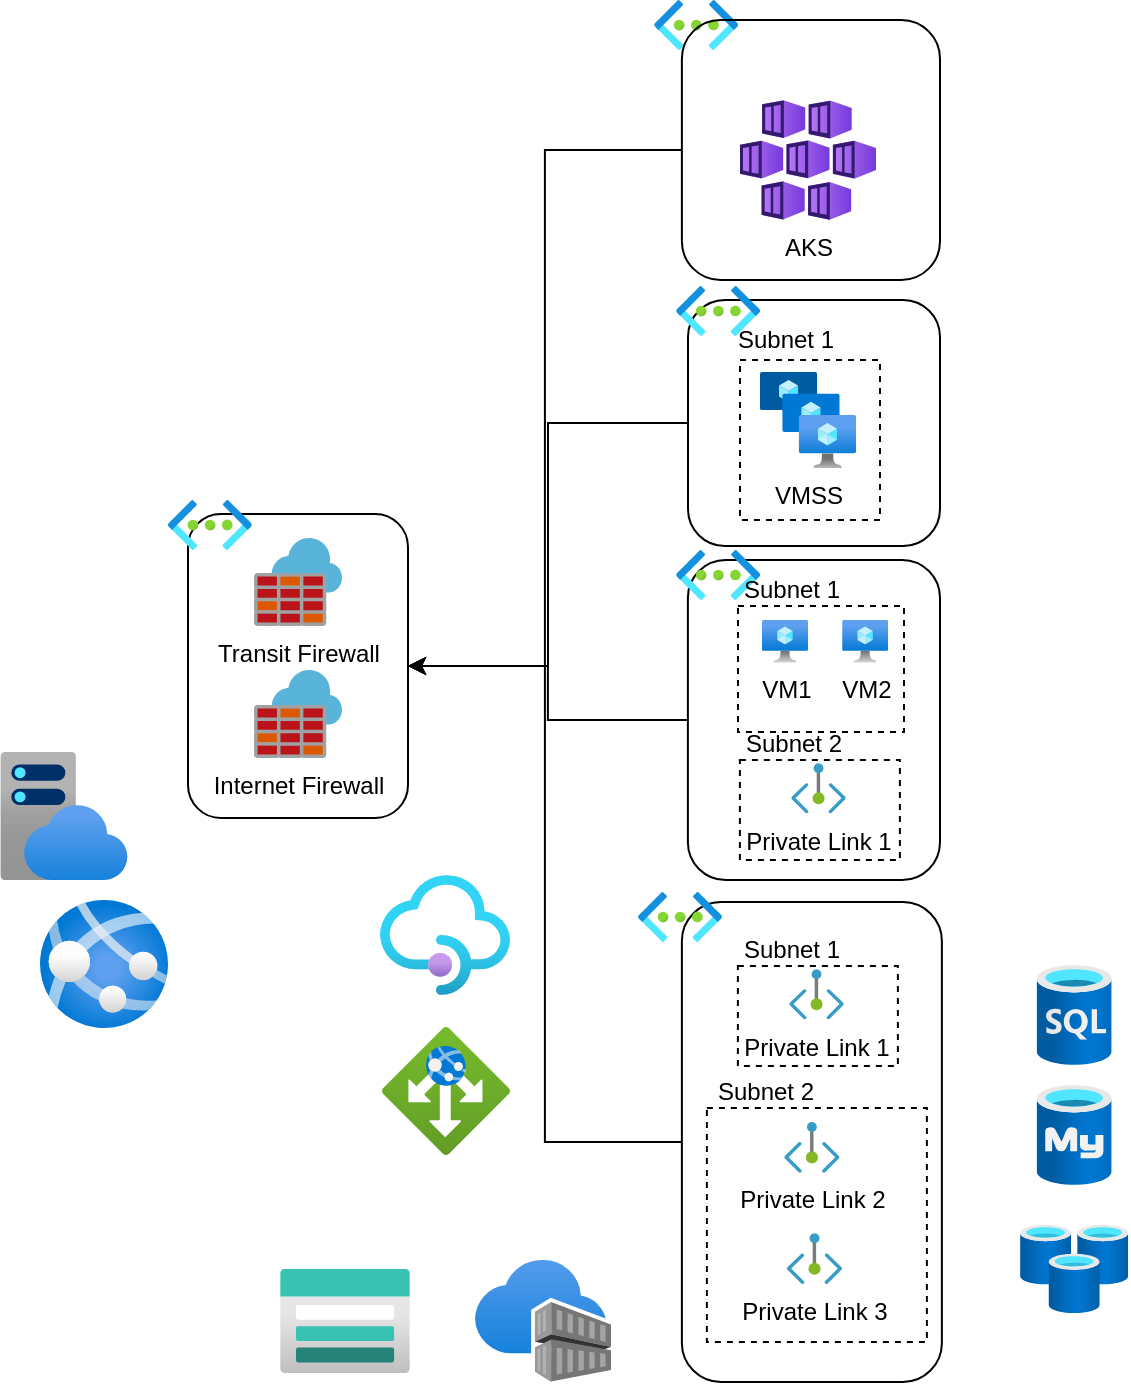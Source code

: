 <mxfile version="16.5.2" type="github">
  <diagram id="zXsXThZZyu9yoPpynTwS" name="Hub and Spoke Networking">
    <mxGraphModel dx="1221" dy="644" grid="1" gridSize="10" guides="1" tooltips="1" connect="1" arrows="1" fold="1" page="1" pageScale="1" pageWidth="850" pageHeight="1100" math="0" shadow="0">
      <root>
        <mxCell id="0" />
        <mxCell id="1" parent="0" />
        <mxCell id="d8l-57L3On1L-Efx7_bV-25" value="" style="rounded=1;whiteSpace=wrap;html=1;fillColor=none;" vertex="1" parent="1">
          <mxGeometry x="284" y="407" width="110" height="152" as="geometry" />
        </mxCell>
        <mxCell id="d8l-57L3On1L-Efx7_bV-1" value="VMSS" style="aspect=fixed;html=1;points=[];align=center;image;fontSize=12;image=img/lib/azure2/compute/VM_Scale_Sets.svg;" vertex="1" parent="1">
          <mxGeometry x="570" y="336" width="48" height="48" as="geometry" />
        </mxCell>
        <mxCell id="d8l-57L3On1L-Efx7_bV-6" value="AKS" style="aspect=fixed;html=1;points=[];align=center;image;fontSize=12;image=img/lib/azure2/compute/Kubernetes_Services.svg;" vertex="1" parent="1">
          <mxGeometry x="560" y="200" width="68" height="60" as="geometry" />
        </mxCell>
        <mxCell id="d8l-57L3On1L-Efx7_bV-7" value="" style="aspect=fixed;html=1;points=[];align=center;image;fontSize=12;image=img/lib/azure2/containers/Container_Registries.svg;" vertex="1" parent="1">
          <mxGeometry x="427.5" y="780" width="68" height="61" as="geometry" />
        </mxCell>
        <mxCell id="d8l-57L3On1L-Efx7_bV-8" value="" style="aspect=fixed;html=1;points=[];align=center;image;fontSize=12;image=img/lib/azure2/app_services/App_Services.svg;" vertex="1" parent="1">
          <mxGeometry x="210" y="600" width="64" height="64" as="geometry" />
        </mxCell>
        <mxCell id="d8l-57L3On1L-Efx7_bV-9" value="" style="aspect=fixed;html=1;points=[];align=center;image;fontSize=12;image=img/lib/azure2/app_services/API_Management_Services.svg;" vertex="1" parent="1">
          <mxGeometry x="380" y="587.5" width="65" height="60" as="geometry" />
        </mxCell>
        <mxCell id="d8l-57L3On1L-Efx7_bV-10" value="" style="aspect=fixed;html=1;points=[];align=center;image;fontSize=12;image=img/lib/azure2/app_services/App_Service_Plans.svg;" vertex="1" parent="1">
          <mxGeometry x="190" y="526" width="64" height="64" as="geometry" />
        </mxCell>
        <mxCell id="d8l-57L3On1L-Efx7_bV-11" value="" style="aspect=fixed;html=1;points=[];align=center;image;fontSize=12;image=img/lib/azure2/databases/Azure_Database_MySQL_Server.svg;" vertex="1" parent="1">
          <mxGeometry x="708.33" y="692.5" width="37.5" height="50" as="geometry" />
        </mxCell>
        <mxCell id="d8l-57L3On1L-Efx7_bV-12" value="" style="aspect=fixed;html=1;points=[];align=center;image;fontSize=12;image=img/lib/azure2/databases/Cache_Redis.svg;" vertex="1" parent="1">
          <mxGeometry x="700" y="762.5" width="54.15" height="44" as="geometry" />
        </mxCell>
        <mxCell id="d8l-57L3On1L-Efx7_bV-13" value="" style="aspect=fixed;html=1;points=[];align=center;image;fontSize=12;image=img/lib/azure2/databases/SQL_Database.svg;" vertex="1" parent="1">
          <mxGeometry x="708.33" y="632.5" width="37.5" height="50" as="geometry" />
        </mxCell>
        <mxCell id="d8l-57L3On1L-Efx7_bV-17" value="" style="aspect=fixed;html=1;points=[];align=center;image;fontSize=12;image=img/lib/azure2/networking/Application_Gateways.svg;" vertex="1" parent="1">
          <mxGeometry x="381" y="663.5" width="64" height="64" as="geometry" />
        </mxCell>
        <mxCell id="d8l-57L3On1L-Efx7_bV-19" value="" style="aspect=fixed;html=1;points=[];align=center;image;fontSize=12;image=img/lib/azure2/storage/Storage_Accounts.svg;" vertex="1" parent="1">
          <mxGeometry x="330" y="784.5" width="65" height="52" as="geometry" />
        </mxCell>
        <mxCell id="d8l-57L3On1L-Efx7_bV-20" value="Internet Firewall" style="sketch=0;aspect=fixed;html=1;points=[];align=center;image;fontSize=12;image=img/lib/mscae/Azure_Firewall.svg;" vertex="1" parent="1">
          <mxGeometry x="317" y="485" width="44" height="44" as="geometry" />
        </mxCell>
        <mxCell id="d8l-57L3On1L-Efx7_bV-64" style="edgeStyle=orthogonalEdgeStyle;rounded=0;orthogonalLoop=1;jettySize=auto;html=1;exitX=0;exitY=0.5;exitDx=0;exitDy=0;entryX=1;entryY=0.5;entryDx=0;entryDy=0;" edge="1" parent="1" source="d8l-57L3On1L-Efx7_bV-22" target="d8l-57L3On1L-Efx7_bV-25">
          <mxGeometry relative="1" as="geometry" />
        </mxCell>
        <mxCell id="d8l-57L3On1L-Efx7_bV-22" value="" style="rounded=1;whiteSpace=wrap;html=1;fillColor=none;" vertex="1" parent="1">
          <mxGeometry x="534" y="300" width="126" height="123" as="geometry" />
        </mxCell>
        <mxCell id="d8l-57L3On1L-Efx7_bV-63" style="edgeStyle=orthogonalEdgeStyle;rounded=0;orthogonalLoop=1;jettySize=auto;html=1;exitX=0;exitY=0.5;exitDx=0;exitDy=0;entryX=1;entryY=0.5;entryDx=0;entryDy=0;" edge="1" parent="1" source="d8l-57L3On1L-Efx7_bV-23" target="d8l-57L3On1L-Efx7_bV-25">
          <mxGeometry relative="1" as="geometry" />
        </mxCell>
        <mxCell id="d8l-57L3On1L-Efx7_bV-23" value="" style="rounded=1;whiteSpace=wrap;html=1;fillColor=none;" vertex="1" parent="1">
          <mxGeometry x="533.94" y="430" width="126.06" height="160" as="geometry" />
        </mxCell>
        <mxCell id="d8l-57L3On1L-Efx7_bV-26" value="Transit Firewall" style="sketch=0;aspect=fixed;html=1;points=[];align=center;image;fontSize=12;image=img/lib/mscae/Azure_Firewall.svg;" vertex="1" parent="1">
          <mxGeometry x="317" y="419" width="44" height="44" as="geometry" />
        </mxCell>
        <mxCell id="d8l-57L3On1L-Efx7_bV-62" style="edgeStyle=orthogonalEdgeStyle;rounded=0;orthogonalLoop=1;jettySize=auto;html=1;exitX=0;exitY=0.5;exitDx=0;exitDy=0;entryX=1;entryY=0.5;entryDx=0;entryDy=0;" edge="1" parent="1" source="d8l-57L3On1L-Efx7_bV-27" target="d8l-57L3On1L-Efx7_bV-25">
          <mxGeometry relative="1" as="geometry" />
        </mxCell>
        <mxCell id="d8l-57L3On1L-Efx7_bV-27" value="" style="rounded=1;whiteSpace=wrap;html=1;fillColor=none;" vertex="1" parent="1">
          <mxGeometry x="530.94" y="601" width="130" height="240" as="geometry" />
        </mxCell>
        <mxCell id="d8l-57L3On1L-Efx7_bV-32" value="" style="aspect=fixed;html=1;points=[];align=center;image;fontSize=12;image=img/lib/azure2/networking/Virtual_Networks.svg;fillColor=none;" vertex="1" parent="1">
          <mxGeometry x="274" y="400" width="41.88" height="25" as="geometry" />
        </mxCell>
        <mxCell id="d8l-57L3On1L-Efx7_bV-33" value="" style="aspect=fixed;html=1;points=[];align=center;image;fontSize=12;image=img/lib/azure2/networking/Virtual_Networks.svg;fillColor=none;" vertex="1" parent="1">
          <mxGeometry x="517.12" y="150" width="41.88" height="25" as="geometry" />
        </mxCell>
        <mxCell id="d8l-57L3On1L-Efx7_bV-34" value="" style="aspect=fixed;html=1;points=[];align=center;image;fontSize=12;image=img/lib/azure2/networking/Virtual_Networks.svg;fillColor=none;" vertex="1" parent="1">
          <mxGeometry x="528.12" y="293" width="41.88" height="25" as="geometry" />
        </mxCell>
        <mxCell id="d8l-57L3On1L-Efx7_bV-35" value="" style="aspect=fixed;html=1;points=[];align=center;image;fontSize=12;image=img/lib/azure2/networking/Virtual_Networks.svg;fillColor=none;" vertex="1" parent="1">
          <mxGeometry x="528.12" y="425" width="41.88" height="25" as="geometry" />
        </mxCell>
        <mxCell id="d8l-57L3On1L-Efx7_bV-36" value="" style="aspect=fixed;html=1;points=[];align=center;image;fontSize=12;image=img/lib/azure2/networking/Virtual_Networks.svg;fillColor=none;" vertex="1" parent="1">
          <mxGeometry x="509.06" y="596" width="41.88" height="25" as="geometry" />
        </mxCell>
        <mxCell id="d8l-57L3On1L-Efx7_bV-42" value="" style="group" vertex="1" connectable="0" parent="1">
          <mxGeometry x="555.94" y="610" width="83" height="73" as="geometry" />
        </mxCell>
        <mxCell id="d8l-57L3On1L-Efx7_bV-37" value="" style="rounded=0;whiteSpace=wrap;html=1;fillColor=none;dashed=1;" vertex="1" parent="d8l-57L3On1L-Efx7_bV-42">
          <mxGeometry x="3" y="23" width="80" height="50" as="geometry" />
        </mxCell>
        <mxCell id="d8l-57L3On1L-Efx7_bV-38" value="Private Link 1" style="aspect=fixed;html=1;points=[];align=center;image;fontSize=12;image=img/lib/azure2/networking/Private_Endpoint.svg;fillColor=none;" vertex="1" parent="d8l-57L3On1L-Efx7_bV-42">
          <mxGeometry x="28.685" y="24.667" width="27.275" height="25" as="geometry" />
        </mxCell>
        <mxCell id="d8l-57L3On1L-Efx7_bV-41" value="Subnet 1" style="text;html=1;strokeColor=none;fillColor=none;align=center;verticalAlign=middle;whiteSpace=wrap;rounded=0;dashed=1;" vertex="1" parent="d8l-57L3On1L-Efx7_bV-42">
          <mxGeometry width="60" height="30" as="geometry" />
        </mxCell>
        <mxCell id="d8l-57L3On1L-Efx7_bV-45" value="" style="rounded=0;whiteSpace=wrap;html=1;fillColor=none;dashed=1;" vertex="1" parent="1">
          <mxGeometry x="543.44" y="704" width="110" height="117" as="geometry" />
        </mxCell>
        <mxCell id="d8l-57L3On1L-Efx7_bV-46" value="Private Link 2" style="aspect=fixed;html=1;points=[];align=center;image;fontSize=12;image=img/lib/azure2/networking/Private_Endpoint.svg;fillColor=none;" vertex="1" parent="1">
          <mxGeometry x="582.12" y="711" width="27.64" height="25.33" as="geometry" />
        </mxCell>
        <mxCell id="d8l-57L3On1L-Efx7_bV-47" value="Subnet 2" style="text;html=1;strokeColor=none;fillColor=none;align=center;verticalAlign=middle;whiteSpace=wrap;rounded=0;dashed=1;" vertex="1" parent="1">
          <mxGeometry x="543.44" y="681" width="60" height="30" as="geometry" />
        </mxCell>
        <mxCell id="d8l-57L3On1L-Efx7_bV-48" value="Private Link 3" style="aspect=fixed;html=1;points=[];align=center;image;fontSize=12;image=img/lib/azure2/networking/Private_Endpoint.svg;fillColor=none;" vertex="1" parent="1">
          <mxGeometry x="583.43" y="766.67" width="27.64" height="25.33" as="geometry" />
        </mxCell>
        <mxCell id="d8l-57L3On1L-Efx7_bV-49" value="" style="group" vertex="1" connectable="0" parent="1">
          <mxGeometry x="556.94" y="507" width="83" height="73" as="geometry" />
        </mxCell>
        <mxCell id="d8l-57L3On1L-Efx7_bV-50" value="" style="rounded=0;whiteSpace=wrap;html=1;fillColor=none;dashed=1;" vertex="1" parent="d8l-57L3On1L-Efx7_bV-49">
          <mxGeometry x="3" y="23" width="80" height="50" as="geometry" />
        </mxCell>
        <mxCell id="d8l-57L3On1L-Efx7_bV-51" value="Private Link 1" style="aspect=fixed;html=1;points=[];align=center;image;fontSize=12;image=img/lib/azure2/networking/Private_Endpoint.svg;fillColor=none;" vertex="1" parent="d8l-57L3On1L-Efx7_bV-49">
          <mxGeometry x="28.685" y="24.667" width="27.275" height="25" as="geometry" />
        </mxCell>
        <mxCell id="d8l-57L3On1L-Efx7_bV-52" value="Subnet 2" style="text;html=1;strokeColor=none;fillColor=none;align=center;verticalAlign=middle;whiteSpace=wrap;rounded=0;dashed=1;" vertex="1" parent="d8l-57L3On1L-Efx7_bV-49">
          <mxGeometry width="60" height="30" as="geometry" />
        </mxCell>
        <mxCell id="d8l-57L3On1L-Efx7_bV-55" value="" style="rounded=0;whiteSpace=wrap;html=1;fillColor=none;dashed=1;" vertex="1" parent="1">
          <mxGeometry x="559" y="453" width="83" height="63" as="geometry" />
        </mxCell>
        <mxCell id="d8l-57L3On1L-Efx7_bV-57" value="Subnet 1" style="text;html=1;strokeColor=none;fillColor=none;align=center;verticalAlign=middle;whiteSpace=wrap;rounded=0;dashed=1;" vertex="1" parent="1">
          <mxGeometry x="556" y="430" width="60" height="30" as="geometry" />
        </mxCell>
        <mxCell id="d8l-57L3On1L-Efx7_bV-2" value="VM1" style="aspect=fixed;html=1;points=[];align=center;image;fontSize=12;image=img/lib/azure2/compute/Virtual_Machine.svg;" vertex="1" parent="1">
          <mxGeometry x="571" y="460" width="23.003" height="21.333" as="geometry" />
        </mxCell>
        <mxCell id="d8l-57L3On1L-Efx7_bV-4" value="VM2" style="aspect=fixed;html=1;points=[];align=center;image;fontSize=12;image=img/lib/azure2/compute/Virtual_Machine.svg;" vertex="1" parent="1">
          <mxGeometry x="611.066" y="459.997" width="23.003" height="21.333" as="geometry" />
        </mxCell>
        <mxCell id="d8l-57L3On1L-Efx7_bV-59" value="" style="rounded=0;whiteSpace=wrap;html=1;dashed=1;fillColor=none;" vertex="1" parent="1">
          <mxGeometry x="560" y="330" width="70" height="80" as="geometry" />
        </mxCell>
        <mxCell id="d8l-57L3On1L-Efx7_bV-60" value="Subnet 1" style="text;html=1;strokeColor=none;fillColor=none;align=center;verticalAlign=middle;whiteSpace=wrap;rounded=0;dashed=1;" vertex="1" parent="1">
          <mxGeometry x="552.5" y="304.5" width="60" height="30" as="geometry" />
        </mxCell>
        <mxCell id="d8l-57L3On1L-Efx7_bV-65" style="edgeStyle=orthogonalEdgeStyle;rounded=0;orthogonalLoop=1;jettySize=auto;html=1;exitX=0;exitY=0.5;exitDx=0;exitDy=0;entryX=1;entryY=0.5;entryDx=0;entryDy=0;" edge="1" parent="1" source="d8l-57L3On1L-Efx7_bV-61" target="d8l-57L3On1L-Efx7_bV-25">
          <mxGeometry relative="1" as="geometry" />
        </mxCell>
        <mxCell id="d8l-57L3On1L-Efx7_bV-61" value="" style="rounded=1;whiteSpace=wrap;html=1;fillColor=none;" vertex="1" parent="1">
          <mxGeometry x="530.94" y="160" width="129.06" height="130" as="geometry" />
        </mxCell>
      </root>
    </mxGraphModel>
  </diagram>
</mxfile>
